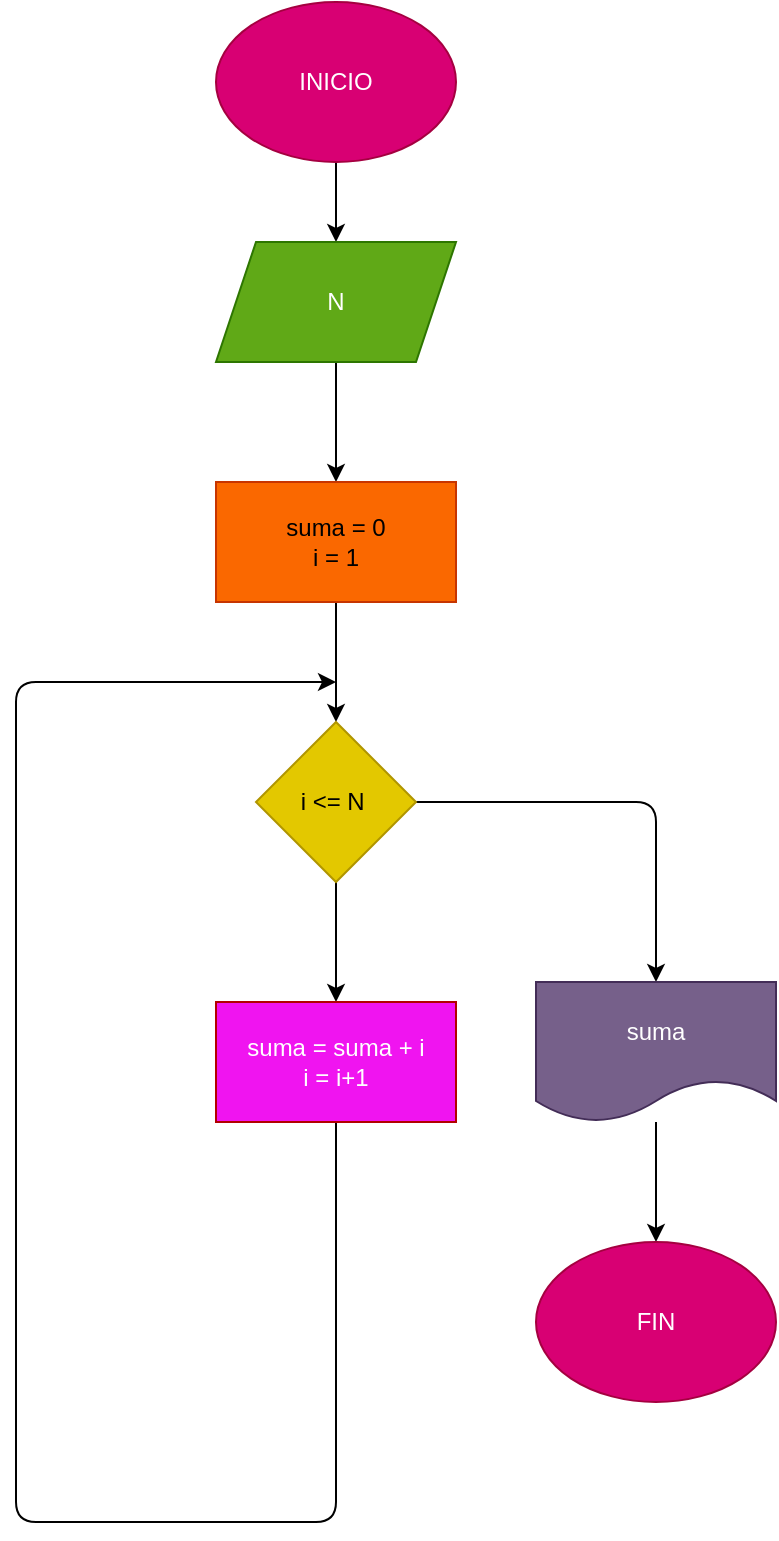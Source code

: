 <mxfile>
    <diagram id="PTmt7XeYCcM7ftQLNl2k" name="Página-1">
        <mxGraphModel dx="320" dy="411" grid="1" gridSize="10" guides="1" tooltips="1" connect="1" arrows="1" fold="1" page="1" pageScale="1" pageWidth="827" pageHeight="1169" math="0" shadow="0">
            <root>
                <mxCell id="0"/>
                <mxCell id="1" parent="0"/>
                <mxCell id="3" style="edgeStyle=none;html=1;" parent="1" source="2" edge="1">
                    <mxGeometry relative="1" as="geometry">
                        <mxPoint x="300" y="150" as="targetPoint"/>
                    </mxGeometry>
                </mxCell>
                <mxCell id="2" value="INICIO" style="ellipse;whiteSpace=wrap;html=1;fillColor=#d80073;fontColor=#ffffff;strokeColor=#A50040;" parent="1" vertex="1">
                    <mxGeometry x="240" y="30" width="120" height="80" as="geometry"/>
                </mxCell>
                <mxCell id="5" style="edgeStyle=none;html=1;" parent="1" source="4" edge="1">
                    <mxGeometry relative="1" as="geometry">
                        <mxPoint x="300" y="270" as="targetPoint"/>
                    </mxGeometry>
                </mxCell>
                <mxCell id="4" value="N" style="shape=parallelogram;perimeter=parallelogramPerimeter;whiteSpace=wrap;html=1;fixedSize=1;fillColor=#60a917;fontColor=#ffffff;strokeColor=#2D7600;" parent="1" vertex="1">
                    <mxGeometry x="240" y="150" width="120" height="60" as="geometry"/>
                </mxCell>
                <mxCell id="7" style="edgeStyle=none;html=1;" parent="1" source="6" edge="1">
                    <mxGeometry relative="1" as="geometry">
                        <mxPoint x="300" y="390" as="targetPoint"/>
                    </mxGeometry>
                </mxCell>
                <mxCell id="6" value="suma = 0&lt;br&gt;i = 1" style="whiteSpace=wrap;html=1;fillColor=#fa6800;fontColor=#000000;strokeColor=#C73500;" parent="1" vertex="1">
                    <mxGeometry x="240" y="270" width="120" height="60" as="geometry"/>
                </mxCell>
                <mxCell id="9" style="edgeStyle=none;html=1;" parent="1" source="8" edge="1">
                    <mxGeometry relative="1" as="geometry">
                        <mxPoint x="300" y="530" as="targetPoint"/>
                    </mxGeometry>
                </mxCell>
                <mxCell id="12" style="edgeStyle=none;html=1;" parent="1" source="8" edge="1">
                    <mxGeometry relative="1" as="geometry">
                        <mxPoint x="460" y="520" as="targetPoint"/>
                        <Array as="points">
                            <mxPoint x="460" y="430"/>
                        </Array>
                    </mxGeometry>
                </mxCell>
                <mxCell id="8" value="i &amp;lt;= N&amp;nbsp;" style="rhombus;whiteSpace=wrap;html=1;fillColor=#e3c800;fontColor=#000000;strokeColor=#B09500;" parent="1" vertex="1">
                    <mxGeometry x="260" y="390" width="80" height="80" as="geometry"/>
                </mxCell>
                <mxCell id="11" style="edgeStyle=none;html=1;" parent="1" source="10" edge="1">
                    <mxGeometry relative="1" as="geometry">
                        <mxPoint x="300" y="370" as="targetPoint"/>
                        <Array as="points">
                            <mxPoint x="300" y="790"/>
                            <mxPoint x="140" y="790"/>
                            <mxPoint x="140" y="370"/>
                        </Array>
                    </mxGeometry>
                </mxCell>
                <mxCell id="10" value="suma = suma + i&lt;br&gt;i = i+1" style="whiteSpace=wrap;html=1;fillColor=#f014f0;fontColor=#ffffff;strokeColor=#B20000;" parent="1" vertex="1">
                    <mxGeometry x="240" y="530" width="120" height="60" as="geometry"/>
                </mxCell>
                <mxCell id="14" style="edgeStyle=none;html=1;" parent="1" source="13" edge="1">
                    <mxGeometry relative="1" as="geometry">
                        <mxPoint x="460" y="650" as="targetPoint"/>
                    </mxGeometry>
                </mxCell>
                <mxCell id="13" value="suma" style="shape=document;whiteSpace=wrap;html=1;boundedLbl=1;fillColor=#76608a;fontColor=#ffffff;strokeColor=#432D57;" parent="1" vertex="1">
                    <mxGeometry x="400" y="520" width="120" height="70" as="geometry"/>
                </mxCell>
                <mxCell id="15" value="FIN" style="ellipse;whiteSpace=wrap;html=1;fillColor=#d80073;fontColor=#ffffff;strokeColor=#A50040;" parent="1" vertex="1">
                    <mxGeometry x="400" y="650" width="120" height="80" as="geometry"/>
                </mxCell>
            </root>
        </mxGraphModel>
    </diagram>
</mxfile>